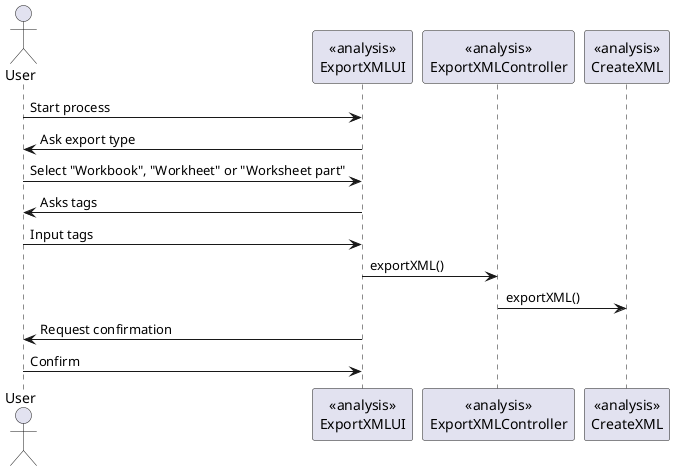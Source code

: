 @startuml
actor User 
participant "<<analysis>>\nExportXMLUI" as UI
participant "<<analysis>>\nExportXMLController" as controller
participant "<<analysis>>\nCreateXML" as crt



User->UI: Start process
UI->User: Ask export type
User -> UI : Select "Workbook", "Workheet" or "Worksheet part"
UI->User: Asks tags
User->UI: Input tags
UI->controller: exportXML()
controller->crt:exportXML()
UI->User:Request confirmation
User -> UI : Confirm


@enduml

